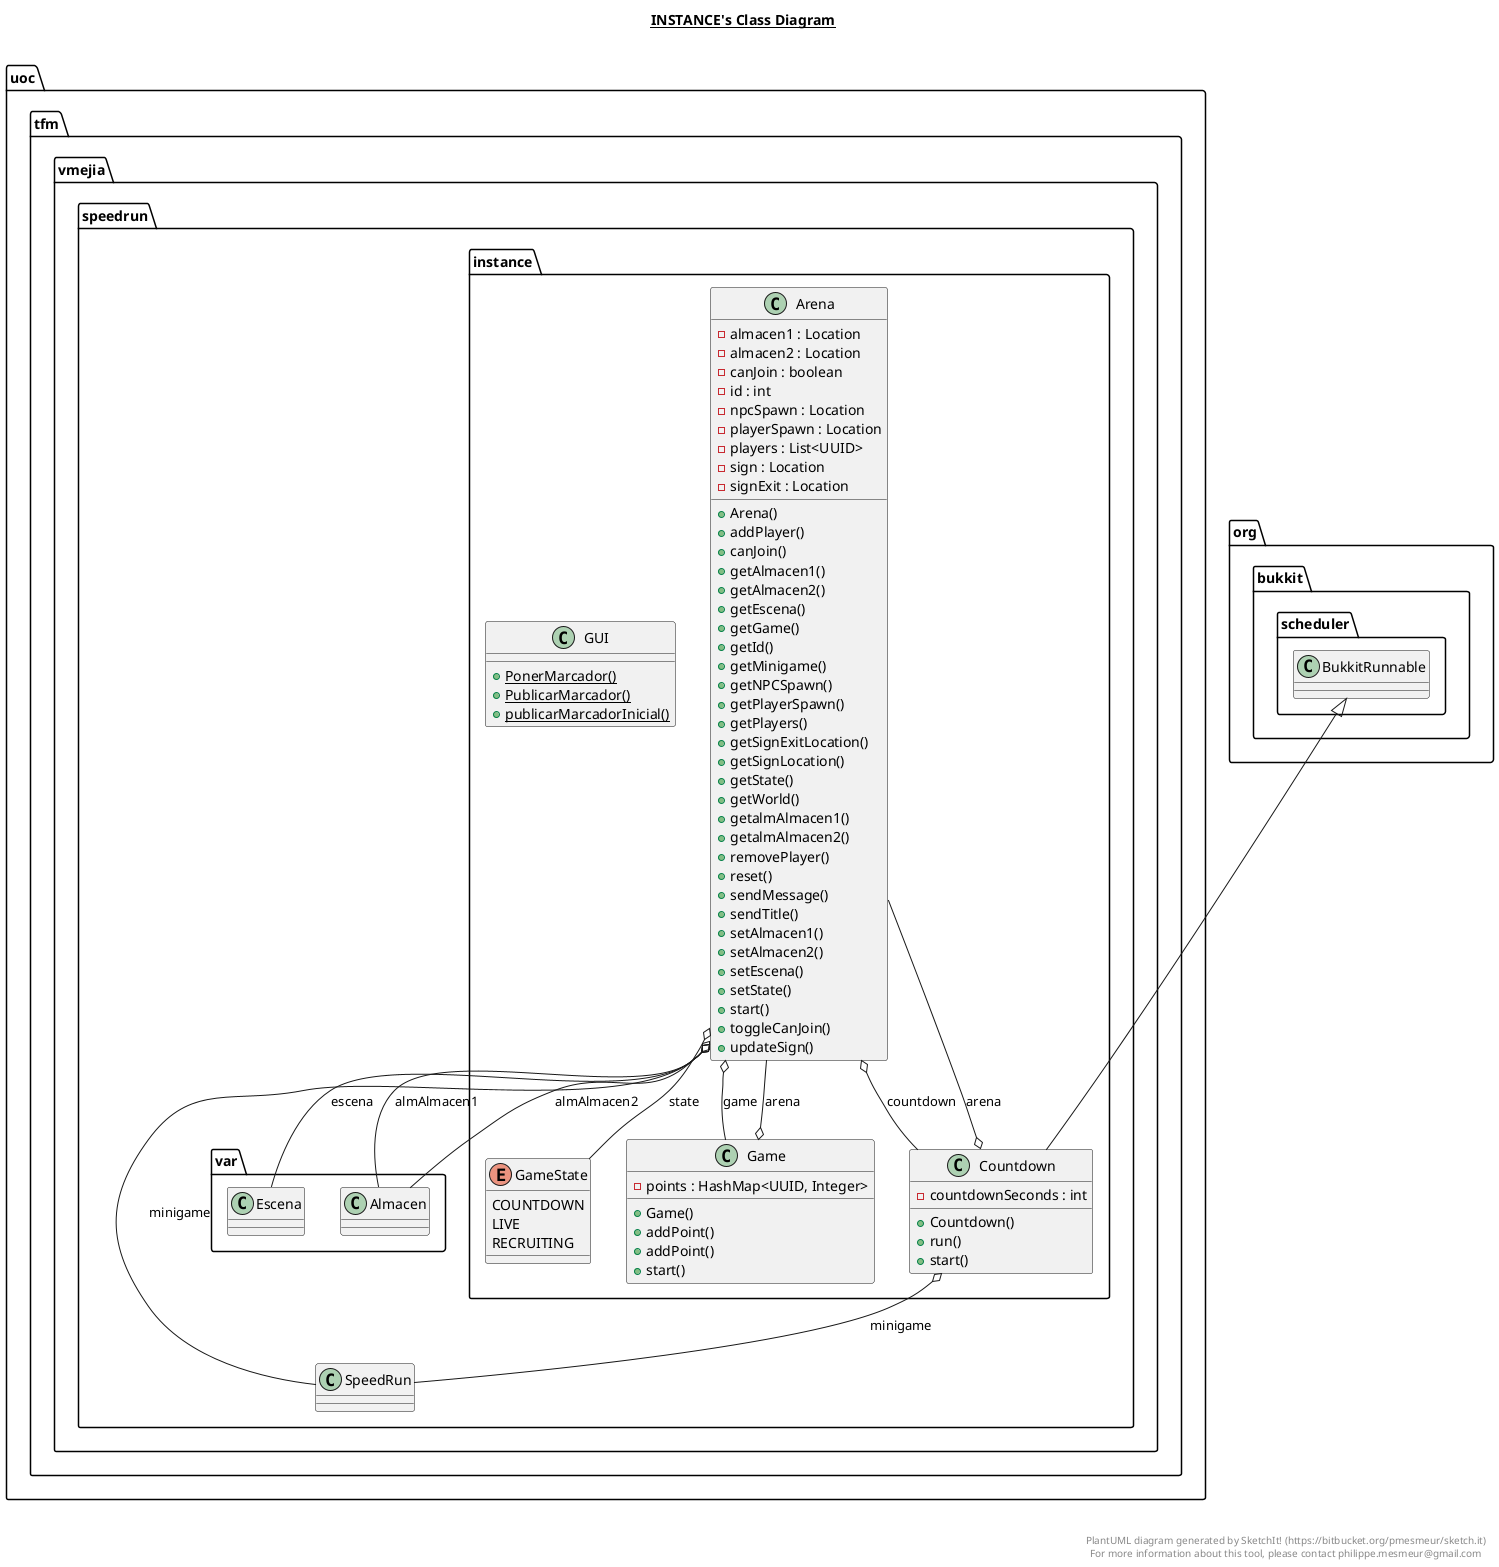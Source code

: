 @startuml

title __INSTANCE's Class Diagram__\n

  namespace uoc.tfm.vmejia.speedrun {
    namespace instance {
      class uoc.tfm.vmejia.speedrun.instance.Arena {
          - almacen1 : Location
          - almacen2 : Location
          - canJoin : boolean
          - id : int
          - npcSpawn : Location
          - playerSpawn : Location
          - players : List<UUID>
          - sign : Location
          - signExit : Location
          + Arena()
          + addPlayer()
          + canJoin()
          + getAlmacen1()
          + getAlmacen2()
          + getEscena()
          + getGame()
          + getId()
          + getMinigame()
          + getNPCSpawn()
          + getPlayerSpawn()
          + getPlayers()
          + getSignExitLocation()
          + getSignLocation()
          + getState()
          + getWorld()
          + getalmAlmacen1()
          + getalmAlmacen2()
          + removePlayer()
          + reset()
          + sendMessage()
          + sendTitle()
          + setAlmacen1()
          + setAlmacen2()
          + setEscena()
          + setState()
          + start()
          + toggleCanJoin()
          + updateSign()
      }
    }
  }
  

  namespace uoc.tfm.vmejia.speedrun {
    namespace instance {
      class uoc.tfm.vmejia.speedrun.instance.Countdown {
          - countdownSeconds : int
          + Countdown()
          + run()
          + start()
      }
    }
  }
  

  namespace uoc.tfm.vmejia.speedrun {
    namespace instance {
      class uoc.tfm.vmejia.speedrun.instance.GUI {
          {static} + PonerMarcador()
          {static} + PublicarMarcador()
          {static} + publicarMarcadorInicial()
      }
    }
  }
  

  namespace uoc.tfm.vmejia.speedrun {
    namespace instance {
      class uoc.tfm.vmejia.speedrun.instance.Game {
          - points : HashMap<UUID, Integer>
          + Game()
          + addPoint()
          + addPoint()
          + start()
      }
    }
  }
  

  namespace uoc.tfm.vmejia.speedrun {
    namespace instance {
      enum GameState {
        COUNTDOWN
        LIVE
        RECRUITING
      }
    }
  }
  

  uoc.tfm.vmejia.speedrun.instance.Arena o-- uoc.tfm.vmejia.speedrun.var.Almacen : almAlmacen1
  uoc.tfm.vmejia.speedrun.instance.Arena o-- uoc.tfm.vmejia.speedrun.var.Almacen : almAlmacen2
  uoc.tfm.vmejia.speedrun.instance.Arena o-- uoc.tfm.vmejia.speedrun.instance.Countdown : countdown
  uoc.tfm.vmejia.speedrun.instance.Arena o-- uoc.tfm.vmejia.speedrun.var.Escena : escena
  uoc.tfm.vmejia.speedrun.instance.Arena o-- uoc.tfm.vmejia.speedrun.instance.Game : game
  uoc.tfm.vmejia.speedrun.instance.Arena o-- uoc.tfm.vmejia.speedrun.SpeedRun : minigame
  uoc.tfm.vmejia.speedrun.instance.Arena o-- uoc.tfm.vmejia.speedrun.instance.GameState : state
  uoc.tfm.vmejia.speedrun.instance.Countdown -up-|> org.bukkit.scheduler.BukkitRunnable
  uoc.tfm.vmejia.speedrun.instance.Countdown o-- uoc.tfm.vmejia.speedrun.instance.Arena : arena
  uoc.tfm.vmejia.speedrun.instance.Countdown o-- uoc.tfm.vmejia.speedrun.SpeedRun : minigame
  uoc.tfm.vmejia.speedrun.instance.Game o-- uoc.tfm.vmejia.speedrun.instance.Arena : arena


right footer


PlantUML diagram generated by SketchIt! (https://bitbucket.org/pmesmeur/sketch.it)
For more information about this tool, please contact philippe.mesmeur@gmail.com
endfooter

@enduml
